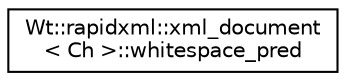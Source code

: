digraph "Graphical Class Hierarchy"
{
 // LATEX_PDF_SIZE
  edge [fontname="Helvetica",fontsize="10",labelfontname="Helvetica",labelfontsize="10"];
  node [fontname="Helvetica",fontsize="10",shape=record];
  rankdir="LR";
  Node0 [label="Wt::rapidxml::xml_document\l\< Ch \>::whitespace_pred",height=0.2,width=0.4,color="black", fillcolor="white", style="filled",URL="$structWt_1_1rapidxml_1_1xml__document_1_1whitespace__pred.html",tooltip=" "];
}
